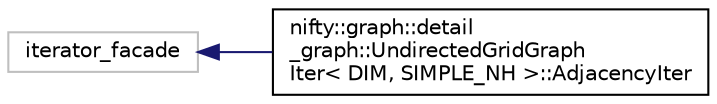 digraph "Graphical Class Hierarchy"
{
  edge [fontname="Helvetica",fontsize="10",labelfontname="Helvetica",labelfontsize="10"];
  node [fontname="Helvetica",fontsize="10",shape=record];
  rankdir="LR";
  Node1 [label="iterator_facade",height=0.2,width=0.4,color="grey75", fillcolor="white", style="filled"];
  Node1 -> Node2 [dir="back",color="midnightblue",fontsize="10",style="solid",fontname="Helvetica"];
  Node2 [label="nifty::graph::detail\l_graph::UndirectedGridGraph\lIter\< DIM, SIMPLE_NH \>::AdjacencyIter",height=0.2,width=0.4,color="black", fillcolor="white", style="filled",URL="$classnifty_1_1graph_1_1detail__graph_1_1UndirectedGridGraphIter_1_1AdjacencyIter.html"];
}
